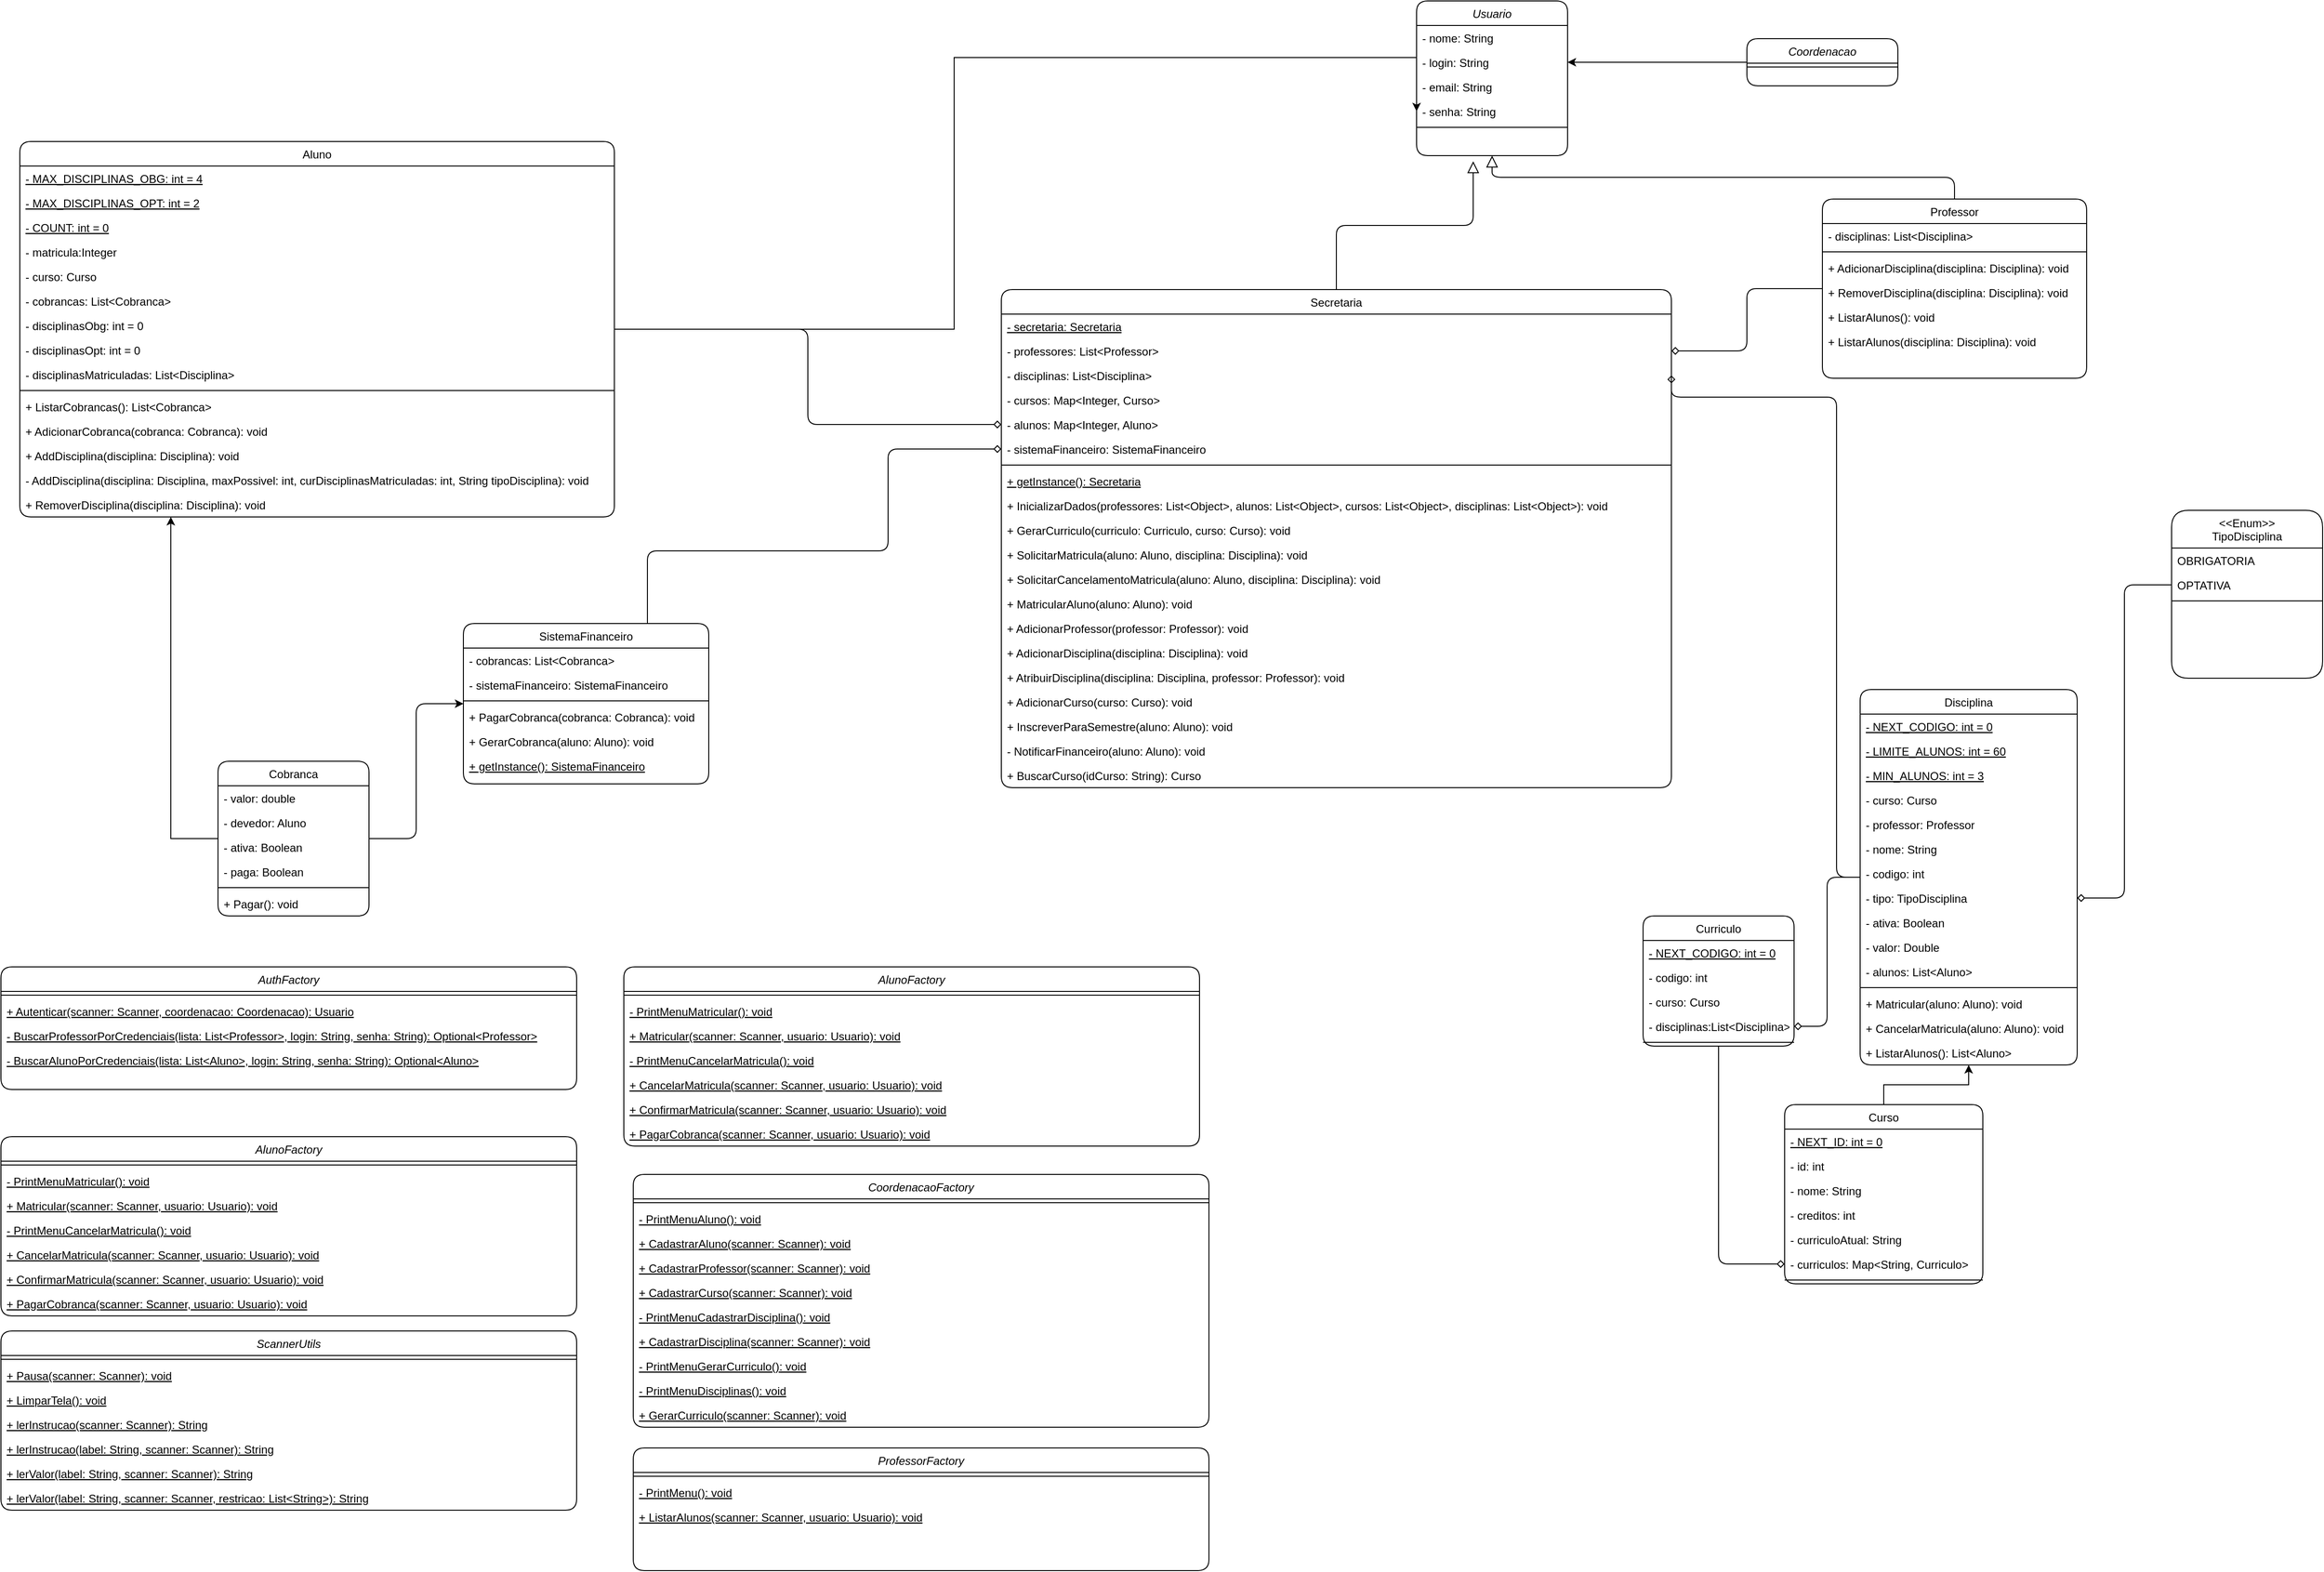 <mxfile version="26.0.16">
  <diagram id="C5RBs43oDa-KdzZeNtuy" name="Page-1">
    <mxGraphModel dx="2608" dy="534" grid="1" gridSize="10" guides="1" tooltips="1" connect="1" arrows="1" fold="1" page="1" pageScale="1" pageWidth="827" pageHeight="1169" math="0" shadow="0">
      <root>
        <mxCell id="WIyWlLk6GJQsqaUBKTNV-0" />
        <mxCell id="WIyWlLk6GJQsqaUBKTNV-1" parent="WIyWlLk6GJQsqaUBKTNV-0" />
        <mxCell id="zkfFHV4jXpPFQw0GAbJ--0" value="Usuario" style="swimlane;fontStyle=2;align=center;verticalAlign=top;childLayout=stackLayout;horizontal=1;startSize=26;horizontalStack=0;resizeParent=1;resizeLast=0;collapsible=1;marginBottom=0;rounded=1;shadow=0;strokeWidth=1;" parent="WIyWlLk6GJQsqaUBKTNV-1" vertex="1">
          <mxGeometry x="210" y="90" width="160" height="164" as="geometry">
            <mxRectangle x="230" y="140" width="160" height="26" as="alternateBounds" />
          </mxGeometry>
        </mxCell>
        <mxCell id="zkfFHV4jXpPFQw0GAbJ--1" value="- nome: String" style="text;align=left;verticalAlign=top;spacingLeft=4;spacingRight=4;overflow=hidden;rotatable=0;points=[[0,0.5],[1,0.5]];portConstraint=eastwest;rounded=1;" parent="zkfFHV4jXpPFQw0GAbJ--0" vertex="1">
          <mxGeometry y="26" width="160" height="26" as="geometry" />
        </mxCell>
        <mxCell id="zkfFHV4jXpPFQw0GAbJ--2" value="- login: String" style="text;align=left;verticalAlign=top;spacingLeft=4;spacingRight=4;overflow=hidden;rotatable=0;points=[[0,0.5],[1,0.5]];portConstraint=eastwest;rounded=1;shadow=0;html=0;" parent="zkfFHV4jXpPFQw0GAbJ--0" vertex="1">
          <mxGeometry y="52" width="160" height="26" as="geometry" />
        </mxCell>
        <mxCell id="WaZOLxO-Kp1uW-V5yNJt-0" value="- email: String" style="text;align=left;verticalAlign=top;spacingLeft=4;spacingRight=4;overflow=hidden;rotatable=0;points=[[0,0.5],[1,0.5]];portConstraint=eastwest;rounded=1;shadow=0;html=0;" parent="zkfFHV4jXpPFQw0GAbJ--0" vertex="1">
          <mxGeometry y="78" width="160" height="26" as="geometry" />
        </mxCell>
        <mxCell id="zkfFHV4jXpPFQw0GAbJ--3" value="- senha: String" style="text;align=left;verticalAlign=top;spacingLeft=4;spacingRight=4;overflow=hidden;rotatable=0;points=[[0,0.5],[1,0.5]];portConstraint=eastwest;rounded=1;shadow=0;html=0;" parent="zkfFHV4jXpPFQw0GAbJ--0" vertex="1">
          <mxGeometry y="104" width="160" height="26" as="geometry" />
        </mxCell>
        <mxCell id="zkfFHV4jXpPFQw0GAbJ--4" value="" style="line;html=1;strokeWidth=1;align=left;verticalAlign=middle;spacingTop=-1;spacingLeft=3;spacingRight=3;rotatable=0;labelPosition=right;points=[];portConstraint=eastwest;rounded=1;" parent="zkfFHV4jXpPFQw0GAbJ--0" vertex="1">
          <mxGeometry y="130" width="160" height="8" as="geometry" />
        </mxCell>
        <mxCell id="zkfFHV4jXpPFQw0GAbJ--6" value="Secretaria" style="swimlane;fontStyle=0;align=center;verticalAlign=top;childLayout=stackLayout;horizontal=1;startSize=26;horizontalStack=0;resizeParent=1;resizeLast=0;collapsible=1;marginBottom=0;rounded=1;shadow=0;strokeWidth=1;" parent="WIyWlLk6GJQsqaUBKTNV-1" vertex="1">
          <mxGeometry x="-230" y="396" width="710" height="528" as="geometry">
            <mxRectangle x="130" y="380" width="160" height="26" as="alternateBounds" />
          </mxGeometry>
        </mxCell>
        <mxCell id="OfQvEUExL1DU1FNz65IJ-28" value="- secretaria: Secretaria" style="text;align=left;verticalAlign=top;spacingLeft=4;spacingRight=4;overflow=hidden;rotatable=0;points=[[0,0.5],[1,0.5]];portConstraint=eastwest;rounded=1;shadow=0;html=0;fontStyle=4" parent="zkfFHV4jXpPFQw0GAbJ--6" vertex="1">
          <mxGeometry y="26" width="710" height="26" as="geometry" />
        </mxCell>
        <mxCell id="zkfFHV4jXpPFQw0GAbJ--7" value="- professores: List&lt;Professor&gt;" style="text;align=left;verticalAlign=top;spacingLeft=4;spacingRight=4;overflow=hidden;rotatable=0;points=[[0,0.5],[1,0.5]];portConstraint=eastwest;rounded=1;" parent="zkfFHV4jXpPFQw0GAbJ--6" vertex="1">
          <mxGeometry y="52" width="710" height="26" as="geometry" />
        </mxCell>
        <mxCell id="WaZOLxO-Kp1uW-V5yNJt-26" value="- disciplinas: List&lt;Disciplina&gt;" style="text;align=left;verticalAlign=top;spacingLeft=4;spacingRight=4;overflow=hidden;rotatable=0;points=[[0,0.5],[1,0.5]];portConstraint=eastwest;rounded=1;" parent="zkfFHV4jXpPFQw0GAbJ--6" vertex="1">
          <mxGeometry y="78" width="710" height="26" as="geometry" />
        </mxCell>
        <mxCell id="WaZOLxO-Kp1uW-V5yNJt-83" value="- cursos: Map&lt;Integer, Curso&gt;" style="text;align=left;verticalAlign=top;spacingLeft=4;spacingRight=4;overflow=hidden;rotatable=0;points=[[0,0.5],[1,0.5]];portConstraint=eastwest;rounded=1;shadow=0;html=0;" parent="zkfFHV4jXpPFQw0GAbJ--6" vertex="1">
          <mxGeometry y="104" width="710" height="26" as="geometry" />
        </mxCell>
        <mxCell id="zkfFHV4jXpPFQw0GAbJ--8" value="- alunos: Map&lt;Integer, Aluno&gt;" style="text;align=left;verticalAlign=top;spacingLeft=4;spacingRight=4;overflow=hidden;rotatable=0;points=[[0,0.5],[1,0.5]];portConstraint=eastwest;rounded=1;shadow=0;html=0;" parent="zkfFHV4jXpPFQw0GAbJ--6" vertex="1">
          <mxGeometry y="130" width="710" height="26" as="geometry" />
        </mxCell>
        <mxCell id="WaZOLxO-Kp1uW-V5yNJt-88" value="- sistemaFinanceiro: SistemaFinanceiro" style="text;align=left;verticalAlign=top;spacingLeft=4;spacingRight=4;overflow=hidden;rotatable=0;points=[[0,0.5],[1,0.5]];portConstraint=eastwest;rounded=1;shadow=0;html=0;" parent="zkfFHV4jXpPFQw0GAbJ--6" vertex="1">
          <mxGeometry y="156" width="710" height="26" as="geometry" />
        </mxCell>
        <mxCell id="zkfFHV4jXpPFQw0GAbJ--9" value="" style="line;html=1;strokeWidth=1;align=left;verticalAlign=middle;spacingTop=-1;spacingLeft=3;spacingRight=3;rotatable=0;labelPosition=right;points=[];portConstraint=eastwest;rounded=1;" parent="zkfFHV4jXpPFQw0GAbJ--6" vertex="1">
          <mxGeometry y="182" width="710" height="8" as="geometry" />
        </mxCell>
        <mxCell id="OfQvEUExL1DU1FNz65IJ-29" value="+ getInstance(): Secretaria" style="text;align=left;verticalAlign=top;spacingLeft=4;spacingRight=4;overflow=hidden;rotatable=0;points=[[0,0.5],[1,0.5]];portConstraint=eastwest;rounded=1;fontStyle=4" parent="zkfFHV4jXpPFQw0GAbJ--6" vertex="1">
          <mxGeometry y="190" width="710" height="26" as="geometry" />
        </mxCell>
        <mxCell id="OfQvEUExL1DU1FNz65IJ-31" value="+ InicializarDados(professores: List&lt;Object&gt;, alunos: List&lt;Object&gt;, cursos: List&lt;Object&gt;, disciplinas: List&lt;Object&gt;): void" style="text;align=left;verticalAlign=top;spacingLeft=4;spacingRight=4;overflow=hidden;rotatable=0;points=[[0,0.5],[1,0.5]];portConstraint=eastwest;rounded=1;" parent="zkfFHV4jXpPFQw0GAbJ--6" vertex="1">
          <mxGeometry y="216" width="710" height="26" as="geometry" />
        </mxCell>
        <mxCell id="zkfFHV4jXpPFQw0GAbJ--10" value="+ GerarCurriculo(curriculo: Curriculo, curso: Curso): void" style="text;align=left;verticalAlign=top;spacingLeft=4;spacingRight=4;overflow=hidden;rotatable=0;points=[[0,0.5],[1,0.5]];portConstraint=eastwest;fontStyle=0;rounded=1;" parent="zkfFHV4jXpPFQw0GAbJ--6" vertex="1">
          <mxGeometry y="242" width="710" height="26" as="geometry" />
        </mxCell>
        <mxCell id="WaZOLxO-Kp1uW-V5yNJt-59" value="+ SolicitarMatricula(aluno: Aluno, disciplina: Disciplina): void" style="text;align=left;verticalAlign=top;spacingLeft=4;spacingRight=4;overflow=hidden;rotatable=0;points=[[0,0.5],[1,0.5]];portConstraint=eastwest;rounded=1;" parent="zkfFHV4jXpPFQw0GAbJ--6" vertex="1">
          <mxGeometry y="268" width="710" height="26" as="geometry" />
        </mxCell>
        <mxCell id="WaZOLxO-Kp1uW-V5yNJt-60" value="+ SolicitarCancelamentoMatricula(aluno: Aluno, disciplina: Disciplina): void" style="text;align=left;verticalAlign=top;spacingLeft=4;spacingRight=4;overflow=hidden;rotatable=0;points=[[0,0.5],[1,0.5]];portConstraint=eastwest;rounded=1;" parent="zkfFHV4jXpPFQw0GAbJ--6" vertex="1">
          <mxGeometry y="294" width="710" height="26" as="geometry" />
        </mxCell>
        <mxCell id="WaZOLxO-Kp1uW-V5yNJt-87" value="+ MatricularAluno(aluno: Aluno): void" style="text;align=left;verticalAlign=top;spacingLeft=4;spacingRight=4;overflow=hidden;rotatable=0;points=[[0,0.5],[1,0.5]];portConstraint=eastwest;rounded=1;" parent="zkfFHV4jXpPFQw0GAbJ--6" vertex="1">
          <mxGeometry y="320" width="710" height="26" as="geometry" />
        </mxCell>
        <mxCell id="OfQvEUExL1DU1FNz65IJ-32" value="+ AdicionarProfessor(professor: Professor): void" style="text;align=left;verticalAlign=top;spacingLeft=4;spacingRight=4;overflow=hidden;rotatable=0;points=[[0,0.5],[1,0.5]];portConstraint=eastwest;rounded=1;" parent="zkfFHV4jXpPFQw0GAbJ--6" vertex="1">
          <mxGeometry y="346" width="710" height="26" as="geometry" />
        </mxCell>
        <mxCell id="OfQvEUExL1DU1FNz65IJ-33" value="+ AdicionarDisciplina(disciplina: Disciplina): void" style="text;align=left;verticalAlign=top;spacingLeft=4;spacingRight=4;overflow=hidden;rotatable=0;points=[[0,0.5],[1,0.5]];portConstraint=eastwest;rounded=1;" parent="zkfFHV4jXpPFQw0GAbJ--6" vertex="1">
          <mxGeometry y="372" width="710" height="26" as="geometry" />
        </mxCell>
        <mxCell id="OfQvEUExL1DU1FNz65IJ-34" value="+ AtribuirDisciplina(disciplina: Disciplina, professor: Professor): void" style="text;align=left;verticalAlign=top;spacingLeft=4;spacingRight=4;overflow=hidden;rotatable=0;points=[[0,0.5],[1,0.5]];portConstraint=eastwest;rounded=1;" parent="zkfFHV4jXpPFQw0GAbJ--6" vertex="1">
          <mxGeometry y="398" width="710" height="26" as="geometry" />
        </mxCell>
        <mxCell id="OfQvEUExL1DU1FNz65IJ-35" value="+ AdicionarCurso(curso: Curso): void" style="text;align=left;verticalAlign=top;spacingLeft=4;spacingRight=4;overflow=hidden;rotatable=0;points=[[0,0.5],[1,0.5]];portConstraint=eastwest;rounded=1;" parent="zkfFHV4jXpPFQw0GAbJ--6" vertex="1">
          <mxGeometry y="424" width="710" height="26" as="geometry" />
        </mxCell>
        <mxCell id="OfQvEUExL1DU1FNz65IJ-36" value="+ InscreverParaSemestre(aluno: Aluno): void" style="text;align=left;verticalAlign=top;spacingLeft=4;spacingRight=4;overflow=hidden;rotatable=0;points=[[0,0.5],[1,0.5]];portConstraint=eastwest;rounded=1;" parent="zkfFHV4jXpPFQw0GAbJ--6" vertex="1">
          <mxGeometry y="450" width="710" height="26" as="geometry" />
        </mxCell>
        <mxCell id="OfQvEUExL1DU1FNz65IJ-37" value="- NotificarFinanceiro(aluno: Aluno): void" style="text;align=left;verticalAlign=top;spacingLeft=4;spacingRight=4;overflow=hidden;rotatable=0;points=[[0,0.5],[1,0.5]];portConstraint=eastwest;rounded=1;" parent="zkfFHV4jXpPFQw0GAbJ--6" vertex="1">
          <mxGeometry y="476" width="710" height="26" as="geometry" />
        </mxCell>
        <mxCell id="OfQvEUExL1DU1FNz65IJ-38" value="+ BuscarCurso(idCurso: String): Curso" style="text;align=left;verticalAlign=top;spacingLeft=4;spacingRight=4;overflow=hidden;rotatable=0;points=[[0,0.5],[1,0.5]];portConstraint=eastwest;rounded=1;" parent="zkfFHV4jXpPFQw0GAbJ--6" vertex="1">
          <mxGeometry y="502" width="710" height="26" as="geometry" />
        </mxCell>
        <mxCell id="zkfFHV4jXpPFQw0GAbJ--12" value="" style="endArrow=block;endSize=10;endFill=0;shadow=0;strokeWidth=1;rounded=1;edgeStyle=elbowEdgeStyle;elbow=vertical;entryX=0.375;entryY=1.231;entryDx=0;entryDy=0;entryPerimeter=0;" parent="WIyWlLk6GJQsqaUBKTNV-1" source="zkfFHV4jXpPFQw0GAbJ--6" edge="1">
          <mxGeometry width="160" relative="1" as="geometry">
            <mxPoint x="200" y="203" as="sourcePoint" />
            <mxPoint x="270" y="260.006" as="targetPoint" />
          </mxGeometry>
        </mxCell>
        <mxCell id="WaZOLxO-Kp1uW-V5yNJt-85" style="edgeStyle=orthogonalEdgeStyle;rounded=1;orthogonalLoop=1;jettySize=auto;html=1;endArrow=diamond;endFill=0;" parent="WIyWlLk6GJQsqaUBKTNV-1" source="zkfFHV4jXpPFQw0GAbJ--13" target="zkfFHV4jXpPFQw0GAbJ--7" edge="1">
          <mxGeometry relative="1" as="geometry" />
        </mxCell>
        <mxCell id="zkfFHV4jXpPFQw0GAbJ--13" value="Professor" style="swimlane;fontStyle=0;align=center;verticalAlign=top;childLayout=stackLayout;horizontal=1;startSize=26;horizontalStack=0;resizeParent=1;resizeLast=0;collapsible=1;marginBottom=0;rounded=1;shadow=0;strokeWidth=1;" parent="WIyWlLk6GJQsqaUBKTNV-1" vertex="1">
          <mxGeometry x="640" y="300" width="280" height="190" as="geometry">
            <mxRectangle x="340" y="380" width="170" height="26" as="alternateBounds" />
          </mxGeometry>
        </mxCell>
        <mxCell id="zkfFHV4jXpPFQw0GAbJ--14" value="- disciplinas: List&lt;Disciplina&gt;" style="text;align=left;verticalAlign=top;spacingLeft=4;spacingRight=4;overflow=hidden;rotatable=0;points=[[0,0.5],[1,0.5]];portConstraint=eastwest;rounded=1;" parent="zkfFHV4jXpPFQw0GAbJ--13" vertex="1">
          <mxGeometry y="26" width="280" height="26" as="geometry" />
        </mxCell>
        <mxCell id="zkfFHV4jXpPFQw0GAbJ--15" value="" style="line;html=1;strokeWidth=1;align=left;verticalAlign=middle;spacingTop=-1;spacingLeft=3;spacingRight=3;rotatable=0;labelPosition=right;points=[];portConstraint=eastwest;rounded=1;" parent="zkfFHV4jXpPFQw0GAbJ--13" vertex="1">
          <mxGeometry y="52" width="280" height="8" as="geometry" />
        </mxCell>
        <mxCell id="WaZOLxO-Kp1uW-V5yNJt-55" value="+ AdicionarDisciplina(disciplina: Disciplina): void" style="text;align=left;verticalAlign=top;spacingLeft=4;spacingRight=4;overflow=hidden;rotatable=0;points=[[0,0.5],[1,0.5]];portConstraint=eastwest;rounded=1;" parent="zkfFHV4jXpPFQw0GAbJ--13" vertex="1">
          <mxGeometry y="60" width="280" height="26" as="geometry" />
        </mxCell>
        <mxCell id="OfQvEUExL1DU1FNz65IJ-14" value="+ RemoverDisciplina(disciplina: Disciplina): void" style="text;align=left;verticalAlign=top;spacingLeft=4;spacingRight=4;overflow=hidden;rotatable=0;points=[[0,0.5],[1,0.5]];portConstraint=eastwest;rounded=1;" parent="zkfFHV4jXpPFQw0GAbJ--13" vertex="1">
          <mxGeometry y="86" width="280" height="26" as="geometry" />
        </mxCell>
        <mxCell id="OfQvEUExL1DU1FNz65IJ-15" value="+ ListarAlunos(): void" style="text;align=left;verticalAlign=top;spacingLeft=4;spacingRight=4;overflow=hidden;rotatable=0;points=[[0,0.5],[1,0.5]];portConstraint=eastwest;rounded=1;" parent="zkfFHV4jXpPFQw0GAbJ--13" vertex="1">
          <mxGeometry y="112" width="280" height="26" as="geometry" />
        </mxCell>
        <mxCell id="V9ZKTbUjj8UCc2tTTOUL-0" value="+ ListarAlunos(disciplina: Disciplina): void" style="text;align=left;verticalAlign=top;spacingLeft=4;spacingRight=4;overflow=hidden;rotatable=0;points=[[0,0.5],[1,0.5]];portConstraint=eastwest;rounded=1;" parent="zkfFHV4jXpPFQw0GAbJ--13" vertex="1">
          <mxGeometry y="138" width="280" height="26" as="geometry" />
        </mxCell>
        <mxCell id="zkfFHV4jXpPFQw0GAbJ--16" value="" style="endArrow=block;endSize=10;endFill=0;shadow=0;strokeWidth=1;rounded=1;edgeStyle=elbowEdgeStyle;elbow=vertical;" parent="WIyWlLk6GJQsqaUBKTNV-1" source="zkfFHV4jXpPFQw0GAbJ--13" target="zkfFHV4jXpPFQw0GAbJ--0" edge="1">
          <mxGeometry width="160" relative="1" as="geometry">
            <mxPoint x="210" y="373" as="sourcePoint" />
            <mxPoint x="310" y="271" as="targetPoint" />
          </mxGeometry>
        </mxCell>
        <mxCell id="WaZOLxO-Kp1uW-V5yNJt-86" style="edgeStyle=orthogonalEdgeStyle;rounded=1;orthogonalLoop=1;jettySize=auto;html=1;entryX=0;entryY=0.5;entryDx=0;entryDy=0;endArrow=diamond;endFill=0;" parent="WIyWlLk6GJQsqaUBKTNV-1" source="WaZOLxO-Kp1uW-V5yNJt-1" target="zkfFHV4jXpPFQw0GAbJ--8" edge="1">
          <mxGeometry relative="1" as="geometry" />
        </mxCell>
        <mxCell id="OfQvEUExL1DU1FNz65IJ-7" style="edgeStyle=orthogonalEdgeStyle;rounded=0;orthogonalLoop=1;jettySize=auto;html=1;entryX=0;entryY=0.5;entryDx=0;entryDy=0;" parent="WIyWlLk6GJQsqaUBKTNV-1" source="WaZOLxO-Kp1uW-V5yNJt-1" target="zkfFHV4jXpPFQw0GAbJ--3" edge="1">
          <mxGeometry relative="1" as="geometry">
            <Array as="points">
              <mxPoint x="-280" y="150" />
              <mxPoint x="210" y="150" />
            </Array>
          </mxGeometry>
        </mxCell>
        <mxCell id="WaZOLxO-Kp1uW-V5yNJt-1" value="Aluno" style="swimlane;fontStyle=0;align=center;verticalAlign=top;childLayout=stackLayout;horizontal=1;startSize=26;horizontalStack=0;resizeParent=1;resizeLast=0;collapsible=1;marginBottom=0;rounded=1;shadow=0;strokeWidth=1;" parent="WIyWlLk6GJQsqaUBKTNV-1" vertex="1">
          <mxGeometry x="-1270" y="239" width="630" height="398" as="geometry">
            <mxRectangle x="130" y="380" width="160" height="26" as="alternateBounds" />
          </mxGeometry>
        </mxCell>
        <mxCell id="WaZOLxO-Kp1uW-V5yNJt-39" value="- MAX_DISCIPLINAS_OBG: int = 4" style="text;align=left;verticalAlign=top;spacingLeft=4;spacingRight=4;overflow=hidden;rotatable=0;points=[[0,0.5],[1,0.5]];portConstraint=eastwest;rounded=1;fontStyle=4" parent="WaZOLxO-Kp1uW-V5yNJt-1" vertex="1">
          <mxGeometry y="26" width="630" height="26" as="geometry" />
        </mxCell>
        <mxCell id="mxp6RMRvRt6WeSzXHB0c-3" value="- MAX_DISCIPLINAS_OPT: int = 2" style="text;align=left;verticalAlign=top;spacingLeft=4;spacingRight=4;overflow=hidden;rotatable=0;points=[[0,0.5],[1,0.5]];portConstraint=eastwest;rounded=1;fontStyle=4" parent="WaZOLxO-Kp1uW-V5yNJt-1" vertex="1">
          <mxGeometry y="52" width="630" height="26" as="geometry" />
        </mxCell>
        <mxCell id="OfQvEUExL1DU1FNz65IJ-8" value="- COUNT: int = 0" style="text;align=left;verticalAlign=top;spacingLeft=4;spacingRight=4;overflow=hidden;rotatable=0;points=[[0,0.5],[1,0.5]];portConstraint=eastwest;rounded=1;fontStyle=4" parent="WaZOLxO-Kp1uW-V5yNJt-1" vertex="1">
          <mxGeometry y="78" width="630" height="26" as="geometry" />
        </mxCell>
        <mxCell id="mxp6RMRvRt6WeSzXHB0c-2" value="- matricula:Integer" style="text;align=left;verticalAlign=top;spacingLeft=4;spacingRight=4;overflow=hidden;rotatable=0;points=[[0,0.5],[1,0.5]];portConstraint=eastwest;rounded=1;" parent="WaZOLxO-Kp1uW-V5yNJt-1" vertex="1">
          <mxGeometry y="104" width="630" height="26" as="geometry" />
        </mxCell>
        <mxCell id="OfQvEUExL1DU1FNz65IJ-9" value="- curso: Curso" style="text;align=left;verticalAlign=top;spacingLeft=4;spacingRight=4;overflow=hidden;rotatable=0;points=[[0,0.5],[1,0.5]];portConstraint=eastwest;rounded=1;" parent="WaZOLxO-Kp1uW-V5yNJt-1" vertex="1">
          <mxGeometry y="130" width="630" height="26" as="geometry" />
        </mxCell>
        <mxCell id="OfQvEUExL1DU1FNz65IJ-10" value="- cobrancas: List&lt;Cobranca&gt;" style="text;align=left;verticalAlign=top;spacingLeft=4;spacingRight=4;overflow=hidden;rotatable=0;points=[[0,0.5],[1,0.5]];portConstraint=eastwest;rounded=1;" parent="WaZOLxO-Kp1uW-V5yNJt-1" vertex="1">
          <mxGeometry y="156" width="630" height="26" as="geometry" />
        </mxCell>
        <mxCell id="V9ZKTbUjj8UCc2tTTOUL-3" value="- disciplinasObg: int = 0" style="text;align=left;verticalAlign=top;spacingLeft=4;spacingRight=4;overflow=hidden;rotatable=0;points=[[0,0.5],[1,0.5]];portConstraint=eastwest;rounded=1;" parent="WaZOLxO-Kp1uW-V5yNJt-1" vertex="1">
          <mxGeometry y="182" width="630" height="26" as="geometry" />
        </mxCell>
        <mxCell id="V9ZKTbUjj8UCc2tTTOUL-4" value="- disciplinasOpt: int = 0" style="text;align=left;verticalAlign=top;spacingLeft=4;spacingRight=4;overflow=hidden;rotatable=0;points=[[0,0.5],[1,0.5]];portConstraint=eastwest;rounded=1;" parent="WaZOLxO-Kp1uW-V5yNJt-1" vertex="1">
          <mxGeometry y="208" width="630" height="26" as="geometry" />
        </mxCell>
        <mxCell id="WaZOLxO-Kp1uW-V5yNJt-2" value="- disciplinasMatriculadas: List&lt;Disciplina&gt;" style="text;align=left;verticalAlign=top;spacingLeft=4;spacingRight=4;overflow=hidden;rotatable=0;points=[[0,0.5],[1,0.5]];portConstraint=eastwest;rounded=1;" parent="WaZOLxO-Kp1uW-V5yNJt-1" vertex="1">
          <mxGeometry y="234" width="630" height="26" as="geometry" />
        </mxCell>
        <mxCell id="WaZOLxO-Kp1uW-V5yNJt-4" value="" style="line;html=1;strokeWidth=1;align=left;verticalAlign=middle;spacingTop=-1;spacingLeft=3;spacingRight=3;rotatable=0;labelPosition=right;points=[];portConstraint=eastwest;rounded=1;" parent="WaZOLxO-Kp1uW-V5yNJt-1" vertex="1">
          <mxGeometry y="260" width="630" height="8" as="geometry" />
        </mxCell>
        <mxCell id="V9ZKTbUjj8UCc2tTTOUL-5" value="+ ListarCobrancas(): List&lt;Cobranca&gt;" style="text;align=left;verticalAlign=top;spacingLeft=4;spacingRight=4;overflow=hidden;rotatable=0;points=[[0,0.5],[1,0.5]];portConstraint=eastwest;rounded=1;" parent="WaZOLxO-Kp1uW-V5yNJt-1" vertex="1">
          <mxGeometry y="268" width="630" height="26" as="geometry" />
        </mxCell>
        <mxCell id="OfQvEUExL1DU1FNz65IJ-13" value="+ AdicionarCobranca(cobranca: Cobranca): void" style="text;align=left;verticalAlign=top;spacingLeft=4;spacingRight=4;overflow=hidden;rotatable=0;points=[[0,0.5],[1,0.5]];portConstraint=eastwest;rounded=1;" parent="WaZOLxO-Kp1uW-V5yNJt-1" vertex="1">
          <mxGeometry y="294" width="630" height="26" as="geometry" />
        </mxCell>
        <mxCell id="OfQvEUExL1DU1FNz65IJ-12" value="+ AddDisciplina(disciplina: Disciplina): void" style="text;align=left;verticalAlign=top;spacingLeft=4;spacingRight=4;overflow=hidden;rotatable=0;points=[[0,0.5],[1,0.5]];portConstraint=eastwest;rounded=1;" parent="WaZOLxO-Kp1uW-V5yNJt-1" vertex="1">
          <mxGeometry y="320" width="630" height="26" as="geometry" />
        </mxCell>
        <mxCell id="OfQvEUExL1DU1FNz65IJ-11" value="- AddDisciplina(disciplina: Disciplina, maxPossivel: int, curDisciplinasMatriculadas: int, String tipoDisciplina): void" style="text;align=left;verticalAlign=top;spacingLeft=4;spacingRight=4;overflow=hidden;rotatable=0;points=[[0,0.5],[1,0.5]];portConstraint=eastwest;rounded=1;" parent="WaZOLxO-Kp1uW-V5yNJt-1" vertex="1">
          <mxGeometry y="346" width="630" height="26" as="geometry" />
        </mxCell>
        <mxCell id="V9ZKTbUjj8UCc2tTTOUL-6" value="+ RemoverDisciplina(disciplina: Disciplina): void" style="text;align=left;verticalAlign=top;spacingLeft=4;spacingRight=4;overflow=hidden;rotatable=0;points=[[0,0.5],[1,0.5]];portConstraint=eastwest;rounded=1;" parent="WaZOLxO-Kp1uW-V5yNJt-1" vertex="1">
          <mxGeometry y="372" width="630" height="26" as="geometry" />
        </mxCell>
        <mxCell id="WaZOLxO-Kp1uW-V5yNJt-78" style="edgeStyle=orthogonalEdgeStyle;rounded=1;orthogonalLoop=1;jettySize=auto;html=1;entryX=1;entryY=0.5;entryDx=0;entryDy=0;endArrow=diamond;endFill=0;" parent="WIyWlLk6GJQsqaUBKTNV-1" source="WaZOLxO-Kp1uW-V5yNJt-9" target="WaZOLxO-Kp1uW-V5yNJt-28" edge="1">
          <mxGeometry relative="1" as="geometry" />
        </mxCell>
        <mxCell id="WaZOLxO-Kp1uW-V5yNJt-84" style="edgeStyle=orthogonalEdgeStyle;rounded=1;orthogonalLoop=1;jettySize=auto;html=1;entryX=1;entryY=0.5;entryDx=0;entryDy=0;endArrow=diamond;endFill=0;" parent="WIyWlLk6GJQsqaUBKTNV-1" source="WaZOLxO-Kp1uW-V5yNJt-9" target="WaZOLxO-Kp1uW-V5yNJt-26" edge="1">
          <mxGeometry relative="1" as="geometry">
            <Array as="points">
              <mxPoint x="655" y="510" />
              <mxPoint x="480" y="510" />
            </Array>
          </mxGeometry>
        </mxCell>
        <mxCell id="WaZOLxO-Kp1uW-V5yNJt-9" value="Disciplina" style="swimlane;fontStyle=0;align=center;verticalAlign=top;childLayout=stackLayout;horizontal=1;startSize=26;horizontalStack=0;resizeParent=1;resizeLast=0;collapsible=1;marginBottom=0;rounded=1;shadow=0;strokeWidth=1;" parent="WIyWlLk6GJQsqaUBKTNV-1" vertex="1">
          <mxGeometry x="680" y="820" width="230" height="398" as="geometry">
            <mxRectangle x="130" y="380" width="160" height="26" as="alternateBounds" />
          </mxGeometry>
        </mxCell>
        <mxCell id="OfQvEUExL1DU1FNz65IJ-21" value="- NEXT_CODIGO: int = 0" style="text;align=left;verticalAlign=top;spacingLeft=4;spacingRight=4;overflow=hidden;rotatable=0;points=[[0,0.5],[1,0.5]];portConstraint=eastwest;rounded=1;fontStyle=4" parent="WaZOLxO-Kp1uW-V5yNJt-9" vertex="1">
          <mxGeometry y="26" width="230" height="26" as="geometry" />
        </mxCell>
        <mxCell id="WaZOLxO-Kp1uW-V5yNJt-47" value="- LIMITE_ALUNOS: int = 60" style="text;align=left;verticalAlign=top;spacingLeft=4;spacingRight=4;overflow=hidden;rotatable=0;points=[[0,0.5],[1,0.5]];portConstraint=eastwest;rounded=1;fontStyle=4" parent="WaZOLxO-Kp1uW-V5yNJt-9" vertex="1">
          <mxGeometry y="52" width="230" height="26" as="geometry" />
        </mxCell>
        <mxCell id="mxp6RMRvRt6WeSzXHB0c-1" value="- MIN_ALUNOS: int = 3" style="text;align=left;verticalAlign=top;spacingLeft=4;spacingRight=4;overflow=hidden;rotatable=0;points=[[0,0.5],[1,0.5]];portConstraint=eastwest;rounded=1;fontStyle=4" parent="WaZOLxO-Kp1uW-V5yNJt-9" vertex="1">
          <mxGeometry y="78" width="230" height="26" as="geometry" />
        </mxCell>
        <mxCell id="OfQvEUExL1DU1FNz65IJ-16" value="- curso: Curso" style="text;align=left;verticalAlign=top;spacingLeft=4;spacingRight=4;overflow=hidden;rotatable=0;points=[[0,0.5],[1,0.5]];portConstraint=eastwest;rounded=1;" parent="WaZOLxO-Kp1uW-V5yNJt-9" vertex="1">
          <mxGeometry y="104" width="230" height="26" as="geometry" />
        </mxCell>
        <mxCell id="OfQvEUExL1DU1FNz65IJ-18" value="- professor: Professor" style="text;align=left;verticalAlign=top;spacingLeft=4;spacingRight=4;overflow=hidden;rotatable=0;points=[[0,0.5],[1,0.5]];portConstraint=eastwest;rounded=1;" parent="WaZOLxO-Kp1uW-V5yNJt-9" vertex="1">
          <mxGeometry y="130" width="230" height="26" as="geometry" />
        </mxCell>
        <mxCell id="OfQvEUExL1DU1FNz65IJ-17" value="- nome: String" style="text;align=left;verticalAlign=top;spacingLeft=4;spacingRight=4;overflow=hidden;rotatable=0;points=[[0,0.5],[1,0.5]];portConstraint=eastwest;rounded=1;" parent="WaZOLxO-Kp1uW-V5yNJt-9" vertex="1">
          <mxGeometry y="156" width="230" height="26" as="geometry" />
        </mxCell>
        <mxCell id="WaZOLxO-Kp1uW-V5yNJt-10" value="- codigo: int" style="text;align=left;verticalAlign=top;spacingLeft=4;spacingRight=4;overflow=hidden;rotatable=0;points=[[0,0.5],[1,0.5]];portConstraint=eastwest;rounded=1;" parent="WaZOLxO-Kp1uW-V5yNJt-9" vertex="1">
          <mxGeometry y="182" width="230" height="26" as="geometry" />
        </mxCell>
        <mxCell id="WaZOLxO-Kp1uW-V5yNJt-11" value="- tipo: TipoDisciplina" style="text;align=left;verticalAlign=top;spacingLeft=4;spacingRight=4;overflow=hidden;rotatable=0;points=[[0,0.5],[1,0.5]];portConstraint=eastwest;rounded=1;shadow=0;html=0;" parent="WaZOLxO-Kp1uW-V5yNJt-9" vertex="1">
          <mxGeometry y="208" width="230" height="26" as="geometry" />
        </mxCell>
        <mxCell id="WaZOLxO-Kp1uW-V5yNJt-42" value="- ativa: Boolean" style="text;align=left;verticalAlign=top;spacingLeft=4;spacingRight=4;overflow=hidden;rotatable=0;points=[[0,0.5],[1,0.5]];portConstraint=eastwest;rounded=1;shadow=0;html=0;" parent="WaZOLxO-Kp1uW-V5yNJt-9" vertex="1">
          <mxGeometry y="234" width="230" height="26" as="geometry" />
        </mxCell>
        <mxCell id="V9ZKTbUjj8UCc2tTTOUL-2" value="- valor: Double&#xa;" style="text;align=left;verticalAlign=top;spacingLeft=4;spacingRight=4;overflow=hidden;rotatable=0;points=[[0,0.5],[1,0.5]];portConstraint=eastwest;rounded=1;" parent="WaZOLxO-Kp1uW-V5yNJt-9" vertex="1">
          <mxGeometry y="260" width="230" height="26" as="geometry" />
        </mxCell>
        <mxCell id="WaZOLxO-Kp1uW-V5yNJt-44" value="- alunos: List&lt;Aluno&gt;" style="text;align=left;verticalAlign=top;spacingLeft=4;spacingRight=4;overflow=hidden;rotatable=0;points=[[0,0.5],[1,0.5]];portConstraint=eastwest;rounded=1;shadow=0;html=0;" parent="WaZOLxO-Kp1uW-V5yNJt-9" vertex="1">
          <mxGeometry y="286" width="230" height="26" as="geometry" />
        </mxCell>
        <mxCell id="WaZOLxO-Kp1uW-V5yNJt-12" value="" style="line;html=1;strokeWidth=1;align=left;verticalAlign=middle;spacingTop=-1;spacingLeft=3;spacingRight=3;rotatable=0;labelPosition=right;points=[];portConstraint=eastwest;rounded=1;" parent="WaZOLxO-Kp1uW-V5yNJt-9" vertex="1">
          <mxGeometry y="312" width="230" height="8" as="geometry" />
        </mxCell>
        <mxCell id="WaZOLxO-Kp1uW-V5yNJt-21" value="+ Matricular(aluno: Aluno): void" style="text;align=left;verticalAlign=top;spacingLeft=4;spacingRight=4;overflow=hidden;rotatable=0;points=[[0,0.5],[1,0.5]];portConstraint=eastwest;rounded=1;shadow=0;html=0;" parent="WaZOLxO-Kp1uW-V5yNJt-9" vertex="1">
          <mxGeometry y="320" width="230" height="26" as="geometry" />
        </mxCell>
        <mxCell id="WaZOLxO-Kp1uW-V5yNJt-40" value="+ CancelarMatricula(aluno: Aluno): void" style="text;align=left;verticalAlign=top;spacingLeft=4;spacingRight=4;overflow=hidden;rotatable=0;points=[[0,0.5],[1,0.5]];portConstraint=eastwest;rounded=1;shadow=0;html=0;" parent="WaZOLxO-Kp1uW-V5yNJt-9" vertex="1">
          <mxGeometry y="346" width="230" height="26" as="geometry" />
        </mxCell>
        <mxCell id="WaZOLxO-Kp1uW-V5yNJt-61" value="+ ListarAlunos(): List&lt;Aluno&gt;" style="text;align=left;verticalAlign=top;spacingLeft=4;spacingRight=4;overflow=hidden;rotatable=0;points=[[0,0.5],[1,0.5]];portConstraint=eastwest;rounded=1;shadow=0;html=0;" parent="WaZOLxO-Kp1uW-V5yNJt-9" vertex="1">
          <mxGeometry y="372" width="230" height="26" as="geometry" />
        </mxCell>
        <mxCell id="WaZOLxO-Kp1uW-V5yNJt-82" style="edgeStyle=orthogonalEdgeStyle;rounded=1;orthogonalLoop=1;jettySize=auto;html=1;entryX=0;entryY=0.5;entryDx=0;entryDy=0;endArrow=diamond;endFill=0;" parent="WIyWlLk6GJQsqaUBKTNV-1" source="WaZOLxO-Kp1uW-V5yNJt-22" target="WaZOLxO-Kp1uW-V5yNJt-81" edge="1">
          <mxGeometry relative="1" as="geometry" />
        </mxCell>
        <mxCell id="WaZOLxO-Kp1uW-V5yNJt-22" value="Curriculo" style="swimlane;fontStyle=0;align=center;verticalAlign=top;childLayout=stackLayout;horizontal=1;startSize=26;horizontalStack=0;resizeParent=1;resizeLast=0;collapsible=1;marginBottom=0;rounded=1;shadow=0;strokeWidth=1;" parent="WIyWlLk6GJQsqaUBKTNV-1" vertex="1">
          <mxGeometry x="450" y="1060" width="160" height="138" as="geometry">
            <mxRectangle x="130" y="380" width="160" height="26" as="alternateBounds" />
          </mxGeometry>
        </mxCell>
        <mxCell id="OfQvEUExL1DU1FNz65IJ-22" value="- NEXT_CODIGO: int = 0" style="text;align=left;verticalAlign=top;spacingLeft=4;spacingRight=4;overflow=hidden;rotatable=0;points=[[0,0.5],[1,0.5]];portConstraint=eastwest;rounded=1;fontStyle=4" parent="WaZOLxO-Kp1uW-V5yNJt-22" vertex="1">
          <mxGeometry y="26" width="160" height="26" as="geometry" />
        </mxCell>
        <mxCell id="WaZOLxO-Kp1uW-V5yNJt-23" value="- codigo: int" style="text;align=left;verticalAlign=top;spacingLeft=4;spacingRight=4;overflow=hidden;rotatable=0;points=[[0,0.5],[1,0.5]];portConstraint=eastwest;rounded=1;" parent="WaZOLxO-Kp1uW-V5yNJt-22" vertex="1">
          <mxGeometry y="52" width="160" height="26" as="geometry" />
        </mxCell>
        <mxCell id="WaZOLxO-Kp1uW-V5yNJt-80" value="- curso: Curso" style="text;align=left;verticalAlign=top;spacingLeft=4;spacingRight=4;overflow=hidden;rotatable=0;points=[[0,0.5],[1,0.5]];portConstraint=eastwest;rounded=1;" parent="WaZOLxO-Kp1uW-V5yNJt-22" vertex="1">
          <mxGeometry y="78" width="160" height="26" as="geometry" />
        </mxCell>
        <mxCell id="WaZOLxO-Kp1uW-V5yNJt-28" value="- disciplinas:List&lt;Disciplina&gt;" style="text;align=left;verticalAlign=top;spacingLeft=4;spacingRight=4;overflow=hidden;rotatable=0;points=[[0,0.5],[1,0.5]];portConstraint=eastwest;rounded=1;" parent="WaZOLxO-Kp1uW-V5yNJt-22" vertex="1">
          <mxGeometry y="104" width="160" height="26" as="geometry" />
        </mxCell>
        <mxCell id="WaZOLxO-Kp1uW-V5yNJt-25" value="" style="line;html=1;strokeWidth=1;align=left;verticalAlign=middle;spacingTop=-1;spacingLeft=3;spacingRight=3;rotatable=0;labelPosition=right;points=[];portConstraint=eastwest;rounded=1;" parent="WaZOLxO-Kp1uW-V5yNJt-22" vertex="1">
          <mxGeometry y="130" width="160" height="8" as="geometry" />
        </mxCell>
        <mxCell id="OfQvEUExL1DU1FNz65IJ-23" style="edgeStyle=orthogonalEdgeStyle;rounded=0;orthogonalLoop=1;jettySize=auto;html=1;" parent="WIyWlLk6GJQsqaUBKTNV-1" source="WaZOLxO-Kp1uW-V5yNJt-27" target="WaZOLxO-Kp1uW-V5yNJt-9" edge="1">
          <mxGeometry relative="1" as="geometry" />
        </mxCell>
        <mxCell id="WaZOLxO-Kp1uW-V5yNJt-27" value="Curso" style="swimlane;fontStyle=0;align=center;verticalAlign=top;childLayout=stackLayout;horizontal=1;startSize=26;horizontalStack=0;resizeParent=1;resizeLast=0;collapsible=1;marginBottom=0;rounded=1;shadow=0;strokeWidth=1;" parent="WIyWlLk6GJQsqaUBKTNV-1" vertex="1">
          <mxGeometry x="600" y="1260" width="210" height="190" as="geometry">
            <mxRectangle x="130" y="380" width="160" height="26" as="alternateBounds" />
          </mxGeometry>
        </mxCell>
        <mxCell id="OfQvEUExL1DU1FNz65IJ-20" value="- NEXT_ID: int = 0" style="text;align=left;verticalAlign=top;spacingLeft=4;spacingRight=4;overflow=hidden;rotatable=0;points=[[0,0.5],[1,0.5]];portConstraint=eastwest;rounded=1;fontStyle=4" parent="WaZOLxO-Kp1uW-V5yNJt-27" vertex="1">
          <mxGeometry y="26" width="210" height="26" as="geometry" />
        </mxCell>
        <mxCell id="OfQvEUExL1DU1FNz65IJ-19" value="- id: int" style="text;align=left;verticalAlign=top;spacingLeft=4;spacingRight=4;overflow=hidden;rotatable=0;points=[[0,0.5],[1,0.5]];portConstraint=eastwest;rounded=1;" parent="WaZOLxO-Kp1uW-V5yNJt-27" vertex="1">
          <mxGeometry y="52" width="210" height="26" as="geometry" />
        </mxCell>
        <mxCell id="WaZOLxO-Kp1uW-V5yNJt-31" value="- nome: String" style="text;align=left;verticalAlign=top;spacingLeft=4;spacingRight=4;overflow=hidden;rotatable=0;points=[[0,0.5],[1,0.5]];portConstraint=eastwest;rounded=1;" parent="WaZOLxO-Kp1uW-V5yNJt-27" vertex="1">
          <mxGeometry y="78" width="210" height="26" as="geometry" />
        </mxCell>
        <mxCell id="WaZOLxO-Kp1uW-V5yNJt-79" value="- creditos: int" style="text;align=left;verticalAlign=top;spacingLeft=4;spacingRight=4;overflow=hidden;rotatable=0;points=[[0,0.5],[1,0.5]];portConstraint=eastwest;rounded=1;" parent="WaZOLxO-Kp1uW-V5yNJt-27" vertex="1">
          <mxGeometry y="104" width="210" height="26" as="geometry" />
        </mxCell>
        <mxCell id="WaZOLxO-Kp1uW-V5yNJt-30" value="- curriculoAtual: String" style="text;align=left;verticalAlign=top;spacingLeft=4;spacingRight=4;overflow=hidden;rotatable=0;points=[[0,0.5],[1,0.5]];portConstraint=eastwest;rounded=1;" parent="WaZOLxO-Kp1uW-V5yNJt-27" vertex="1">
          <mxGeometry y="130" width="210" height="26" as="geometry" />
        </mxCell>
        <mxCell id="WaZOLxO-Kp1uW-V5yNJt-81" value="- curriculos: Map&lt;String, Curriculo&gt;" style="text;align=left;verticalAlign=top;spacingLeft=4;spacingRight=4;overflow=hidden;rotatable=0;points=[[0,0.5],[1,0.5]];portConstraint=eastwest;rounded=1;" parent="WaZOLxO-Kp1uW-V5yNJt-27" vertex="1">
          <mxGeometry y="156" width="210" height="26" as="geometry" />
        </mxCell>
        <mxCell id="WaZOLxO-Kp1uW-V5yNJt-29" value="" style="line;html=1;strokeWidth=1;align=left;verticalAlign=middle;spacingTop=-1;spacingLeft=3;spacingRight=3;rotatable=0;labelPosition=right;points=[];portConstraint=eastwest;rounded=1;" parent="WaZOLxO-Kp1uW-V5yNJt-27" vertex="1">
          <mxGeometry y="182" width="210" height="8" as="geometry" />
        </mxCell>
        <mxCell id="WaZOLxO-Kp1uW-V5yNJt-32" value="&lt;&lt;Enum&gt;&gt;&#xa;TipoDisciplina" style="swimlane;fontStyle=0;align=center;verticalAlign=top;childLayout=stackLayout;horizontal=1;startSize=40;horizontalStack=0;resizeParent=1;resizeLast=0;collapsible=1;marginBottom=0;rounded=1;shadow=0;strokeWidth=1;" parent="WIyWlLk6GJQsqaUBKTNV-1" vertex="1">
          <mxGeometry x="1010" y="630" width="160" height="178" as="geometry">
            <mxRectangle x="130" y="380" width="160" height="26" as="alternateBounds" />
          </mxGeometry>
        </mxCell>
        <mxCell id="WaZOLxO-Kp1uW-V5yNJt-37" value="OBRIGATORIA" style="text;align=left;verticalAlign=top;spacingLeft=4;spacingRight=4;overflow=hidden;rotatable=0;points=[[0,0.5],[1,0.5]];portConstraint=eastwest;rounded=1;shadow=0;html=0;" parent="WaZOLxO-Kp1uW-V5yNJt-32" vertex="1">
          <mxGeometry y="40" width="160" height="26" as="geometry" />
        </mxCell>
        <mxCell id="WaZOLxO-Kp1uW-V5yNJt-34" value="OPTATIVA" style="text;align=left;verticalAlign=top;spacingLeft=4;spacingRight=4;overflow=hidden;rotatable=0;points=[[0,0.5],[1,0.5]];portConstraint=eastwest;rounded=1;shadow=0;html=0;" parent="WaZOLxO-Kp1uW-V5yNJt-32" vertex="1">
          <mxGeometry y="66" width="160" height="26" as="geometry" />
        </mxCell>
        <mxCell id="WaZOLxO-Kp1uW-V5yNJt-35" value="" style="line;html=1;strokeWidth=1;align=left;verticalAlign=middle;spacingTop=-1;spacingLeft=3;spacingRight=3;rotatable=0;labelPosition=right;points=[];portConstraint=eastwest;rounded=1;" parent="WaZOLxO-Kp1uW-V5yNJt-32" vertex="1">
          <mxGeometry y="92" width="160" height="8" as="geometry" />
        </mxCell>
        <mxCell id="WaZOLxO-Kp1uW-V5yNJt-38" style="edgeStyle=orthogonalEdgeStyle;rounded=1;orthogonalLoop=1;jettySize=auto;html=1;entryX=1;entryY=0.5;entryDx=0;entryDy=0;endArrow=diamond;endFill=0;" parent="WIyWlLk6GJQsqaUBKTNV-1" source="WaZOLxO-Kp1uW-V5yNJt-34" target="WaZOLxO-Kp1uW-V5yNJt-11" edge="1">
          <mxGeometry relative="1" as="geometry" />
        </mxCell>
        <mxCell id="OfQvEUExL1DU1FNz65IJ-26" style="edgeStyle=orthogonalEdgeStyle;rounded=0;orthogonalLoop=1;jettySize=auto;html=1;" parent="WIyWlLk6GJQsqaUBKTNV-1" source="WaZOLxO-Kp1uW-V5yNJt-62" target="WaZOLxO-Kp1uW-V5yNJt-1" edge="1">
          <mxGeometry relative="1" as="geometry">
            <Array as="points">
              <mxPoint x="-1110" y="978" />
            </Array>
          </mxGeometry>
        </mxCell>
        <mxCell id="OfQvEUExL1DU1FNz65IJ-27" style="edgeStyle=orthogonalEdgeStyle;rounded=1;orthogonalLoop=1;jettySize=auto;html=1;" parent="WIyWlLk6GJQsqaUBKTNV-1" source="WaZOLxO-Kp1uW-V5yNJt-62" target="WaZOLxO-Kp1uW-V5yNJt-67" edge="1">
          <mxGeometry relative="1" as="geometry" />
        </mxCell>
        <mxCell id="WaZOLxO-Kp1uW-V5yNJt-62" value="Cobranca" style="swimlane;fontStyle=0;align=center;verticalAlign=top;childLayout=stackLayout;horizontal=1;startSize=26;horizontalStack=0;resizeParent=1;resizeLast=0;collapsible=1;marginBottom=0;rounded=1;shadow=0;strokeWidth=1;" parent="WIyWlLk6GJQsqaUBKTNV-1" vertex="1">
          <mxGeometry x="-1060" y="896" width="160" height="164" as="geometry">
            <mxRectangle x="130" y="380" width="160" height="26" as="alternateBounds" />
          </mxGeometry>
        </mxCell>
        <mxCell id="WaZOLxO-Kp1uW-V5yNJt-65" value="- valor: double" style="text;align=left;verticalAlign=top;spacingLeft=4;spacingRight=4;overflow=hidden;rotatable=0;points=[[0,0.5],[1,0.5]];portConstraint=eastwest;rounded=1;" parent="WaZOLxO-Kp1uW-V5yNJt-62" vertex="1">
          <mxGeometry y="26" width="160" height="26" as="geometry" />
        </mxCell>
        <mxCell id="WaZOLxO-Kp1uW-V5yNJt-66" value="- devedor: Aluno" style="text;align=left;verticalAlign=top;spacingLeft=4;spacingRight=4;overflow=hidden;rotatable=0;points=[[0,0.5],[1,0.5]];portConstraint=eastwest;rounded=1;" parent="WaZOLxO-Kp1uW-V5yNJt-62" vertex="1">
          <mxGeometry y="52" width="160" height="26" as="geometry" />
        </mxCell>
        <mxCell id="WaZOLxO-Kp1uW-V5yNJt-63" value="- ativa: Boolean" style="text;align=left;verticalAlign=top;spacingLeft=4;spacingRight=4;overflow=hidden;rotatable=0;points=[[0,0.5],[1,0.5]];portConstraint=eastwest;rounded=1;" parent="WaZOLxO-Kp1uW-V5yNJt-62" vertex="1">
          <mxGeometry y="78" width="160" height="26" as="geometry" />
        </mxCell>
        <mxCell id="OfQvEUExL1DU1FNz65IJ-24" value="- paga: Boolean" style="text;align=left;verticalAlign=top;spacingLeft=4;spacingRight=4;overflow=hidden;rotatable=0;points=[[0,0.5],[1,0.5]];portConstraint=eastwest;rounded=1;" parent="WaZOLxO-Kp1uW-V5yNJt-62" vertex="1">
          <mxGeometry y="104" width="160" height="26" as="geometry" />
        </mxCell>
        <mxCell id="WaZOLxO-Kp1uW-V5yNJt-64" value="" style="line;html=1;strokeWidth=1;align=left;verticalAlign=middle;spacingTop=-1;spacingLeft=3;spacingRight=3;rotatable=0;labelPosition=right;points=[];portConstraint=eastwest;rounded=1;" parent="WaZOLxO-Kp1uW-V5yNJt-62" vertex="1">
          <mxGeometry y="130" width="160" height="8" as="geometry" />
        </mxCell>
        <mxCell id="OfQvEUExL1DU1FNz65IJ-25" value="+ Pagar(): void" style="text;align=left;verticalAlign=top;spacingLeft=4;spacingRight=4;overflow=hidden;rotatable=0;points=[[0,0.5],[1,0.5]];portConstraint=eastwest;rounded=1;" parent="WaZOLxO-Kp1uW-V5yNJt-62" vertex="1">
          <mxGeometry y="138" width="160" height="26" as="geometry" />
        </mxCell>
        <mxCell id="WaZOLxO-Kp1uW-V5yNJt-93" style="edgeStyle=orthogonalEdgeStyle;rounded=1;orthogonalLoop=1;jettySize=auto;html=1;entryX=0;entryY=0.5;entryDx=0;entryDy=0;endArrow=diamond;endFill=0;exitX=0.75;exitY=0;exitDx=0;exitDy=0;" parent="WIyWlLk6GJQsqaUBKTNV-1" source="WaZOLxO-Kp1uW-V5yNJt-67" target="WaZOLxO-Kp1uW-V5yNJt-88" edge="1">
          <mxGeometry relative="1" as="geometry">
            <Array as="points">
              <mxPoint x="-605" y="673" />
              <mxPoint x="-350" y="673" />
              <mxPoint x="-350" y="565" />
            </Array>
          </mxGeometry>
        </mxCell>
        <mxCell id="WaZOLxO-Kp1uW-V5yNJt-67" value="SistemaFinanceiro" style="swimlane;fontStyle=0;align=center;verticalAlign=top;childLayout=stackLayout;horizontal=1;startSize=26;horizontalStack=0;resizeParent=1;resizeLast=0;collapsible=1;marginBottom=0;rounded=1;shadow=0;strokeWidth=1;" parent="WIyWlLk6GJQsqaUBKTNV-1" vertex="1">
          <mxGeometry x="-800" y="750" width="260" height="170" as="geometry">
            <mxRectangle x="130" y="380" width="160" height="26" as="alternateBounds" />
          </mxGeometry>
        </mxCell>
        <mxCell id="WaZOLxO-Kp1uW-V5yNJt-68" value="- cobrancas: List&lt;Cobranca&gt;" style="text;align=left;verticalAlign=top;spacingLeft=4;spacingRight=4;overflow=hidden;rotatable=0;points=[[0,0.5],[1,0.5]];portConstraint=eastwest;rounded=1;" parent="WaZOLxO-Kp1uW-V5yNJt-67" vertex="1">
          <mxGeometry y="26" width="260" height="26" as="geometry" />
        </mxCell>
        <mxCell id="WaZOLxO-Kp1uW-V5yNJt-90" value="- sistemaFinanceiro: SistemaFinanceiro" style="text;align=left;verticalAlign=top;spacingLeft=4;spacingRight=4;overflow=hidden;rotatable=0;points=[[0,0.5],[1,0.5]];portConstraint=eastwest;rounded=1;" parent="WaZOLxO-Kp1uW-V5yNJt-67" vertex="1">
          <mxGeometry y="52" width="260" height="26" as="geometry" />
        </mxCell>
        <mxCell id="WaZOLxO-Kp1uW-V5yNJt-71" value="" style="line;html=1;strokeWidth=1;align=left;verticalAlign=middle;spacingTop=-1;spacingLeft=3;spacingRight=3;rotatable=0;labelPosition=right;points=[];portConstraint=eastwest;rounded=1;" parent="WaZOLxO-Kp1uW-V5yNJt-67" vertex="1">
          <mxGeometry y="78" width="260" height="8" as="geometry" />
        </mxCell>
        <mxCell id="WaZOLxO-Kp1uW-V5yNJt-75" value="+ PagarCobranca(cobranca: Cobranca): void" style="text;align=left;verticalAlign=top;spacingLeft=4;spacingRight=4;overflow=hidden;rotatable=0;points=[[0,0.5],[1,0.5]];portConstraint=eastwest;rounded=1;" parent="WaZOLxO-Kp1uW-V5yNJt-67" vertex="1">
          <mxGeometry y="86" width="260" height="26" as="geometry" />
        </mxCell>
        <mxCell id="WaZOLxO-Kp1uW-V5yNJt-89" value="+ GerarCobranca(aluno: Aluno): void" style="text;align=left;verticalAlign=top;spacingLeft=4;spacingRight=4;overflow=hidden;rotatable=0;points=[[0,0.5],[1,0.5]];portConstraint=eastwest;rounded=1;" parent="WaZOLxO-Kp1uW-V5yNJt-67" vertex="1">
          <mxGeometry y="112" width="260" height="26" as="geometry" />
        </mxCell>
        <mxCell id="WaZOLxO-Kp1uW-V5yNJt-91" value="+ getInstance(): SistemaFinanceiro" style="text;align=left;verticalAlign=top;spacingLeft=4;spacingRight=4;overflow=hidden;rotatable=0;points=[[0,0.5],[1,0.5]];portConstraint=eastwest;rounded=1;fontStyle=4" parent="WaZOLxO-Kp1uW-V5yNJt-67" vertex="1">
          <mxGeometry y="138" width="260" height="26" as="geometry" />
        </mxCell>
        <mxCell id="OfQvEUExL1DU1FNz65IJ-6" style="edgeStyle=orthogonalEdgeStyle;rounded=0;orthogonalLoop=1;jettySize=auto;html=1;entryX=1;entryY=0.5;entryDx=0;entryDy=0;" parent="WIyWlLk6GJQsqaUBKTNV-1" source="OfQvEUExL1DU1FNz65IJ-0" target="zkfFHV4jXpPFQw0GAbJ--2" edge="1">
          <mxGeometry relative="1" as="geometry" />
        </mxCell>
        <mxCell id="OfQvEUExL1DU1FNz65IJ-0" value="Coordenacao" style="swimlane;fontStyle=2;align=center;verticalAlign=top;childLayout=stackLayout;horizontal=1;startSize=26;horizontalStack=0;resizeParent=1;resizeLast=0;collapsible=1;marginBottom=0;rounded=1;shadow=0;strokeWidth=1;" parent="WIyWlLk6GJQsqaUBKTNV-1" vertex="1">
          <mxGeometry x="560" y="130" width="160" height="50" as="geometry">
            <mxRectangle x="230" y="140" width="160" height="26" as="alternateBounds" />
          </mxGeometry>
        </mxCell>
        <mxCell id="OfQvEUExL1DU1FNz65IJ-5" value="" style="line;html=1;strokeWidth=1;align=left;verticalAlign=middle;spacingTop=-1;spacingLeft=3;spacingRight=3;rotatable=0;labelPosition=right;points=[];portConstraint=eastwest;rounded=1;" parent="OfQvEUExL1DU1FNz65IJ-0" vertex="1">
          <mxGeometry y="26" width="160" height="8" as="geometry" />
        </mxCell>
        <mxCell id="OfQvEUExL1DU1FNz65IJ-39" value="AuthFactory" style="swimlane;fontStyle=2;align=center;verticalAlign=top;childLayout=stackLayout;horizontal=1;startSize=26;horizontalStack=0;resizeParent=1;resizeLast=0;collapsible=1;marginBottom=0;rounded=1;shadow=0;strokeWidth=1;" parent="WIyWlLk6GJQsqaUBKTNV-1" vertex="1">
          <mxGeometry x="-1290" y="1114" width="610" height="130" as="geometry">
            <mxRectangle x="230" y="140" width="160" height="26" as="alternateBounds" />
          </mxGeometry>
        </mxCell>
        <mxCell id="OfQvEUExL1DU1FNz65IJ-44" value="" style="line;html=1;strokeWidth=1;align=left;verticalAlign=middle;spacingTop=-1;spacingLeft=3;spacingRight=3;rotatable=0;labelPosition=right;points=[];portConstraint=eastwest;rounded=1;" parent="OfQvEUExL1DU1FNz65IJ-39" vertex="1">
          <mxGeometry y="26" width="610" height="8" as="geometry" />
        </mxCell>
        <mxCell id="OfQvEUExL1DU1FNz65IJ-42" value="+ Autenticar(scanner: Scanner, coordenacao: Coordenacao): Usuario" style="text;align=left;verticalAlign=top;spacingLeft=4;spacingRight=4;overflow=hidden;rotatable=0;points=[[0,0.5],[1,0.5]];portConstraint=eastwest;rounded=1;shadow=0;html=0;fontStyle=4" parent="OfQvEUExL1DU1FNz65IJ-39" vertex="1">
          <mxGeometry y="34" width="610" height="26" as="geometry" />
        </mxCell>
        <mxCell id="OfQvEUExL1DU1FNz65IJ-45" value="- BuscarProfessorPorCredenciais(lista: List&lt;Professor&gt;, login: String, senha: String): Optional&lt;Professor&gt;" style="text;align=left;verticalAlign=top;spacingLeft=4;spacingRight=4;overflow=hidden;rotatable=0;points=[[0,0.5],[1,0.5]];portConstraint=eastwest;rounded=1;shadow=0;html=0;fontStyle=4" parent="OfQvEUExL1DU1FNz65IJ-39" vertex="1">
          <mxGeometry y="60" width="610" height="26" as="geometry" />
        </mxCell>
        <mxCell id="OfQvEUExL1DU1FNz65IJ-46" value="- BuscarAlunoPorCredenciais(lista: List&lt;Aluno&gt;, login: String, senha: String): Optional&lt;Aluno&gt;" style="text;align=left;verticalAlign=top;spacingLeft=4;spacingRight=4;overflow=hidden;rotatable=0;points=[[0,0.5],[1,0.5]];portConstraint=eastwest;rounded=1;shadow=0;html=0;fontStyle=4" parent="OfQvEUExL1DU1FNz65IJ-39" vertex="1">
          <mxGeometry y="86" width="610" height="26" as="geometry" />
        </mxCell>
        <mxCell id="OfQvEUExL1DU1FNz65IJ-47" value="AlunoFactory" style="swimlane;fontStyle=2;align=center;verticalAlign=top;childLayout=stackLayout;horizontal=1;startSize=26;horizontalStack=0;resizeParent=1;resizeLast=0;collapsible=1;marginBottom=0;rounded=1;shadow=0;strokeWidth=1;" parent="WIyWlLk6GJQsqaUBKTNV-1" vertex="1">
          <mxGeometry x="-1290" y="1294" width="610" height="190" as="geometry">
            <mxRectangle x="230" y="140" width="160" height="26" as="alternateBounds" />
          </mxGeometry>
        </mxCell>
        <mxCell id="OfQvEUExL1DU1FNz65IJ-48" value="" style="line;html=1;strokeWidth=1;align=left;verticalAlign=middle;spacingTop=-1;spacingLeft=3;spacingRight=3;rotatable=0;labelPosition=right;points=[];portConstraint=eastwest;rounded=1;" parent="OfQvEUExL1DU1FNz65IJ-47" vertex="1">
          <mxGeometry y="26" width="610" height="8" as="geometry" />
        </mxCell>
        <mxCell id="OfQvEUExL1DU1FNz65IJ-49" value="- PrintMenuMatricular(): void" style="text;align=left;verticalAlign=top;spacingLeft=4;spacingRight=4;overflow=hidden;rotatable=0;points=[[0,0.5],[1,0.5]];portConstraint=eastwest;rounded=1;shadow=0;html=0;fontStyle=4" parent="OfQvEUExL1DU1FNz65IJ-47" vertex="1">
          <mxGeometry y="34" width="610" height="26" as="geometry" />
        </mxCell>
        <mxCell id="OfQvEUExL1DU1FNz65IJ-50" value="+ Matricular(scanner: Scanner, usuario: Usuario): void" style="text;align=left;verticalAlign=top;spacingLeft=4;spacingRight=4;overflow=hidden;rotatable=0;points=[[0,0.5],[1,0.5]];portConstraint=eastwest;rounded=1;shadow=0;html=0;fontStyle=4" parent="OfQvEUExL1DU1FNz65IJ-47" vertex="1">
          <mxGeometry y="60" width="610" height="26" as="geometry" />
        </mxCell>
        <mxCell id="OfQvEUExL1DU1FNz65IJ-51" value="- PrintMenuCancelarMatricula(): void" style="text;align=left;verticalAlign=top;spacingLeft=4;spacingRight=4;overflow=hidden;rotatable=0;points=[[0,0.5],[1,0.5]];portConstraint=eastwest;rounded=1;shadow=0;html=0;fontStyle=4" parent="OfQvEUExL1DU1FNz65IJ-47" vertex="1">
          <mxGeometry y="86" width="610" height="26" as="geometry" />
        </mxCell>
        <mxCell id="OfQvEUExL1DU1FNz65IJ-52" value="+ CancelarMatricula(scanner: Scanner, usuario: Usuario): void" style="text;align=left;verticalAlign=top;spacingLeft=4;spacingRight=4;overflow=hidden;rotatable=0;points=[[0,0.5],[1,0.5]];portConstraint=eastwest;rounded=1;shadow=0;html=0;fontStyle=4" parent="OfQvEUExL1DU1FNz65IJ-47" vertex="1">
          <mxGeometry y="112" width="610" height="26" as="geometry" />
        </mxCell>
        <mxCell id="OfQvEUExL1DU1FNz65IJ-53" value="+ ConfirmarMatricula(scanner: Scanner, usuario: Usuario): void" style="text;align=left;verticalAlign=top;spacingLeft=4;spacingRight=4;overflow=hidden;rotatable=0;points=[[0,0.5],[1,0.5]];portConstraint=eastwest;rounded=1;shadow=0;html=0;fontStyle=4" parent="OfQvEUExL1DU1FNz65IJ-47" vertex="1">
          <mxGeometry y="138" width="610" height="26" as="geometry" />
        </mxCell>
        <mxCell id="OfQvEUExL1DU1FNz65IJ-54" value="+ PagarCobranca(scanner: Scanner, usuario: Usuario): void" style="text;align=left;verticalAlign=top;spacingLeft=4;spacingRight=4;overflow=hidden;rotatable=0;points=[[0,0.5],[1,0.5]];portConstraint=eastwest;rounded=1;shadow=0;html=0;fontStyle=4" parent="OfQvEUExL1DU1FNz65IJ-47" vertex="1">
          <mxGeometry y="164" width="610" height="26" as="geometry" />
        </mxCell>
        <mxCell id="OfQvEUExL1DU1FNz65IJ-55" value="AlunoFactory" style="swimlane;fontStyle=2;align=center;verticalAlign=top;childLayout=stackLayout;horizontal=1;startSize=26;horizontalStack=0;resizeParent=1;resizeLast=0;collapsible=1;marginBottom=0;rounded=1;shadow=0;strokeWidth=1;" parent="WIyWlLk6GJQsqaUBKTNV-1" vertex="1">
          <mxGeometry x="-630" y="1114" width="610" height="190" as="geometry">
            <mxRectangle x="230" y="140" width="160" height="26" as="alternateBounds" />
          </mxGeometry>
        </mxCell>
        <mxCell id="OfQvEUExL1DU1FNz65IJ-56" value="" style="line;html=1;strokeWidth=1;align=left;verticalAlign=middle;spacingTop=-1;spacingLeft=3;spacingRight=3;rotatable=0;labelPosition=right;points=[];portConstraint=eastwest;rounded=1;" parent="OfQvEUExL1DU1FNz65IJ-55" vertex="1">
          <mxGeometry y="26" width="610" height="8" as="geometry" />
        </mxCell>
        <mxCell id="OfQvEUExL1DU1FNz65IJ-57" value="- PrintMenuMatricular(): void" style="text;align=left;verticalAlign=top;spacingLeft=4;spacingRight=4;overflow=hidden;rotatable=0;points=[[0,0.5],[1,0.5]];portConstraint=eastwest;rounded=1;shadow=0;html=0;fontStyle=4" parent="OfQvEUExL1DU1FNz65IJ-55" vertex="1">
          <mxGeometry y="34" width="610" height="26" as="geometry" />
        </mxCell>
        <mxCell id="OfQvEUExL1DU1FNz65IJ-58" value="+ Matricular(scanner: Scanner, usuario: Usuario): void" style="text;align=left;verticalAlign=top;spacingLeft=4;spacingRight=4;overflow=hidden;rotatable=0;points=[[0,0.5],[1,0.5]];portConstraint=eastwest;rounded=1;shadow=0;html=0;fontStyle=4" parent="OfQvEUExL1DU1FNz65IJ-55" vertex="1">
          <mxGeometry y="60" width="610" height="26" as="geometry" />
        </mxCell>
        <mxCell id="OfQvEUExL1DU1FNz65IJ-59" value="- PrintMenuCancelarMatricula(): void" style="text;align=left;verticalAlign=top;spacingLeft=4;spacingRight=4;overflow=hidden;rotatable=0;points=[[0,0.5],[1,0.5]];portConstraint=eastwest;rounded=1;shadow=0;html=0;fontStyle=4" parent="OfQvEUExL1DU1FNz65IJ-55" vertex="1">
          <mxGeometry y="86" width="610" height="26" as="geometry" />
        </mxCell>
        <mxCell id="OfQvEUExL1DU1FNz65IJ-60" value="+ CancelarMatricula(scanner: Scanner, usuario: Usuario): void" style="text;align=left;verticalAlign=top;spacingLeft=4;spacingRight=4;overflow=hidden;rotatable=0;points=[[0,0.5],[1,0.5]];portConstraint=eastwest;rounded=1;shadow=0;html=0;fontStyle=4" parent="OfQvEUExL1DU1FNz65IJ-55" vertex="1">
          <mxGeometry y="112" width="610" height="26" as="geometry" />
        </mxCell>
        <mxCell id="OfQvEUExL1DU1FNz65IJ-61" value="+ ConfirmarMatricula(scanner: Scanner, usuario: Usuario): void" style="text;align=left;verticalAlign=top;spacingLeft=4;spacingRight=4;overflow=hidden;rotatable=0;points=[[0,0.5],[1,0.5]];portConstraint=eastwest;rounded=1;shadow=0;html=0;fontStyle=4" parent="OfQvEUExL1DU1FNz65IJ-55" vertex="1">
          <mxGeometry y="138" width="610" height="26" as="geometry" />
        </mxCell>
        <mxCell id="OfQvEUExL1DU1FNz65IJ-62" value="+ PagarCobranca(scanner: Scanner, usuario: Usuario): void" style="text;align=left;verticalAlign=top;spacingLeft=4;spacingRight=4;overflow=hidden;rotatable=0;points=[[0,0.5],[1,0.5]];portConstraint=eastwest;rounded=1;shadow=0;html=0;fontStyle=4" parent="OfQvEUExL1DU1FNz65IJ-55" vertex="1">
          <mxGeometry y="164" width="610" height="26" as="geometry" />
        </mxCell>
        <mxCell id="OfQvEUExL1DU1FNz65IJ-63" value="CoordenacaoFactory" style="swimlane;fontStyle=2;align=center;verticalAlign=top;childLayout=stackLayout;horizontal=1;startSize=26;horizontalStack=0;resizeParent=1;resizeLast=0;collapsible=1;marginBottom=0;rounded=1;shadow=0;strokeWidth=1;" parent="WIyWlLk6GJQsqaUBKTNV-1" vertex="1">
          <mxGeometry x="-620" y="1334" width="610" height="268" as="geometry">
            <mxRectangle x="230" y="140" width="160" height="26" as="alternateBounds" />
          </mxGeometry>
        </mxCell>
        <mxCell id="OfQvEUExL1DU1FNz65IJ-64" value="" style="line;html=1;strokeWidth=1;align=left;verticalAlign=middle;spacingTop=-1;spacingLeft=3;spacingRight=3;rotatable=0;labelPosition=right;points=[];portConstraint=eastwest;rounded=1;" parent="OfQvEUExL1DU1FNz65IJ-63" vertex="1">
          <mxGeometry y="26" width="610" height="8" as="geometry" />
        </mxCell>
        <mxCell id="OfQvEUExL1DU1FNz65IJ-65" value="- PrintMenuAluno(): void" style="text;align=left;verticalAlign=top;spacingLeft=4;spacingRight=4;overflow=hidden;rotatable=0;points=[[0,0.5],[1,0.5]];portConstraint=eastwest;rounded=1;shadow=0;html=0;fontStyle=4" parent="OfQvEUExL1DU1FNz65IJ-63" vertex="1">
          <mxGeometry y="34" width="610" height="26" as="geometry" />
        </mxCell>
        <mxCell id="OfQvEUExL1DU1FNz65IJ-66" value="+ CadastrarAluno(scanner: Scanner): void" style="text;align=left;verticalAlign=top;spacingLeft=4;spacingRight=4;overflow=hidden;rotatable=0;points=[[0,0.5],[1,0.5]];portConstraint=eastwest;rounded=1;shadow=0;html=0;fontStyle=4" parent="OfQvEUExL1DU1FNz65IJ-63" vertex="1">
          <mxGeometry y="60" width="610" height="26" as="geometry" />
        </mxCell>
        <mxCell id="OfQvEUExL1DU1FNz65IJ-67" value="+ CadastrarProfessor(scanner: Scanner): void" style="text;align=left;verticalAlign=top;spacingLeft=4;spacingRight=4;overflow=hidden;rotatable=0;points=[[0,0.5],[1,0.5]];portConstraint=eastwest;rounded=1;shadow=0;html=0;fontStyle=4" parent="OfQvEUExL1DU1FNz65IJ-63" vertex="1">
          <mxGeometry y="86" width="610" height="26" as="geometry" />
        </mxCell>
        <mxCell id="OfQvEUExL1DU1FNz65IJ-68" value="+ CadastrarCurso(scanner: Scanner): void" style="text;align=left;verticalAlign=top;spacingLeft=4;spacingRight=4;overflow=hidden;rotatable=0;points=[[0,0.5],[1,0.5]];portConstraint=eastwest;rounded=1;shadow=0;html=0;fontStyle=4" parent="OfQvEUExL1DU1FNz65IJ-63" vertex="1">
          <mxGeometry y="112" width="610" height="26" as="geometry" />
        </mxCell>
        <mxCell id="OfQvEUExL1DU1FNz65IJ-69" value="- PrintMenuCadastrarDisciplina(): void" style="text;align=left;verticalAlign=top;spacingLeft=4;spacingRight=4;overflow=hidden;rotatable=0;points=[[0,0.5],[1,0.5]];portConstraint=eastwest;rounded=1;shadow=0;html=0;fontStyle=4" parent="OfQvEUExL1DU1FNz65IJ-63" vertex="1">
          <mxGeometry y="138" width="610" height="26" as="geometry" />
        </mxCell>
        <mxCell id="OfQvEUExL1DU1FNz65IJ-70" value="+ CadastrarDisciplina(scanner: Scanner): void" style="text;align=left;verticalAlign=top;spacingLeft=4;spacingRight=4;overflow=hidden;rotatable=0;points=[[0,0.5],[1,0.5]];portConstraint=eastwest;rounded=1;shadow=0;html=0;fontStyle=4" parent="OfQvEUExL1DU1FNz65IJ-63" vertex="1">
          <mxGeometry y="164" width="610" height="26" as="geometry" />
        </mxCell>
        <mxCell id="OfQvEUExL1DU1FNz65IJ-71" value="- PrintMenuGerarCurriculo(): void" style="text;align=left;verticalAlign=top;spacingLeft=4;spacingRight=4;overflow=hidden;rotatable=0;points=[[0,0.5],[1,0.5]];portConstraint=eastwest;rounded=1;shadow=0;html=0;fontStyle=4" parent="OfQvEUExL1DU1FNz65IJ-63" vertex="1">
          <mxGeometry y="190" width="610" height="26" as="geometry" />
        </mxCell>
        <mxCell id="OfQvEUExL1DU1FNz65IJ-72" value="- PrintMenuDisciplinas(): void" style="text;align=left;verticalAlign=top;spacingLeft=4;spacingRight=4;overflow=hidden;rotatable=0;points=[[0,0.5],[1,0.5]];portConstraint=eastwest;rounded=1;shadow=0;html=0;fontStyle=4" parent="OfQvEUExL1DU1FNz65IJ-63" vertex="1">
          <mxGeometry y="216" width="610" height="26" as="geometry" />
        </mxCell>
        <mxCell id="OfQvEUExL1DU1FNz65IJ-73" value="+ GerarCurriculo(scanner: Scanner): void" style="text;align=left;verticalAlign=top;spacingLeft=4;spacingRight=4;overflow=hidden;rotatable=0;points=[[0,0.5],[1,0.5]];portConstraint=eastwest;rounded=1;shadow=0;html=0;fontStyle=4" parent="OfQvEUExL1DU1FNz65IJ-63" vertex="1">
          <mxGeometry y="242" width="610" height="26" as="geometry" />
        </mxCell>
        <mxCell id="OfQvEUExL1DU1FNz65IJ-74" value="ProfessorFactory" style="swimlane;fontStyle=2;align=center;verticalAlign=top;childLayout=stackLayout;horizontal=1;startSize=26;horizontalStack=0;resizeParent=1;resizeLast=0;collapsible=1;marginBottom=0;rounded=1;shadow=0;strokeWidth=1;" parent="WIyWlLk6GJQsqaUBKTNV-1" vertex="1">
          <mxGeometry x="-620" y="1624" width="610" height="130" as="geometry">
            <mxRectangle x="230" y="140" width="160" height="26" as="alternateBounds" />
          </mxGeometry>
        </mxCell>
        <mxCell id="OfQvEUExL1DU1FNz65IJ-75" value="" style="line;html=1;strokeWidth=1;align=left;verticalAlign=middle;spacingTop=-1;spacingLeft=3;spacingRight=3;rotatable=0;labelPosition=right;points=[];portConstraint=eastwest;rounded=1;" parent="OfQvEUExL1DU1FNz65IJ-74" vertex="1">
          <mxGeometry y="26" width="610" height="8" as="geometry" />
        </mxCell>
        <mxCell id="OfQvEUExL1DU1FNz65IJ-76" value="- PrintMenu(): void" style="text;align=left;verticalAlign=top;spacingLeft=4;spacingRight=4;overflow=hidden;rotatable=0;points=[[0,0.5],[1,0.5]];portConstraint=eastwest;rounded=1;shadow=0;html=0;fontStyle=4" parent="OfQvEUExL1DU1FNz65IJ-74" vertex="1">
          <mxGeometry y="34" width="610" height="26" as="geometry" />
        </mxCell>
        <mxCell id="OfQvEUExL1DU1FNz65IJ-77" value="+ ListarAlunos(scanner: Scanner, usuario: Usuario): void" style="text;align=left;verticalAlign=top;spacingLeft=4;spacingRight=4;overflow=hidden;rotatable=0;points=[[0,0.5],[1,0.5]];portConstraint=eastwest;rounded=1;shadow=0;html=0;fontStyle=4" parent="OfQvEUExL1DU1FNz65IJ-74" vertex="1">
          <mxGeometry y="60" width="610" height="26" as="geometry" />
        </mxCell>
        <mxCell id="OfQvEUExL1DU1FNz65IJ-79" value="ScannerUtils" style="swimlane;fontStyle=2;align=center;verticalAlign=top;childLayout=stackLayout;horizontal=1;startSize=26;horizontalStack=0;resizeParent=1;resizeLast=0;collapsible=1;marginBottom=0;rounded=1;shadow=0;strokeWidth=1;" parent="WIyWlLk6GJQsqaUBKTNV-1" vertex="1">
          <mxGeometry x="-1290" y="1500" width="610" height="190" as="geometry">
            <mxRectangle x="230" y="140" width="160" height="26" as="alternateBounds" />
          </mxGeometry>
        </mxCell>
        <mxCell id="OfQvEUExL1DU1FNz65IJ-80" value="" style="line;html=1;strokeWidth=1;align=left;verticalAlign=middle;spacingTop=-1;spacingLeft=3;spacingRight=3;rotatable=0;labelPosition=right;points=[];portConstraint=eastwest;rounded=1;" parent="OfQvEUExL1DU1FNz65IJ-79" vertex="1">
          <mxGeometry y="26" width="610" height="8" as="geometry" />
        </mxCell>
        <mxCell id="OfQvEUExL1DU1FNz65IJ-81" value="+ Pausa(scanner: Scanner): void" style="text;align=left;verticalAlign=top;spacingLeft=4;spacingRight=4;overflow=hidden;rotatable=0;points=[[0,0.5],[1,0.5]];portConstraint=eastwest;rounded=1;shadow=0;html=0;fontStyle=4" parent="OfQvEUExL1DU1FNz65IJ-79" vertex="1">
          <mxGeometry y="34" width="610" height="26" as="geometry" />
        </mxCell>
        <mxCell id="OfQvEUExL1DU1FNz65IJ-82" value="+ LimparTela(): void" style="text;align=left;verticalAlign=top;spacingLeft=4;spacingRight=4;overflow=hidden;rotatable=0;points=[[0,0.5],[1,0.5]];portConstraint=eastwest;rounded=1;shadow=0;html=0;fontStyle=4" parent="OfQvEUExL1DU1FNz65IJ-79" vertex="1">
          <mxGeometry y="60" width="610" height="26" as="geometry" />
        </mxCell>
        <mxCell id="OfQvEUExL1DU1FNz65IJ-83" value="+ lerInstrucao(scanner: Scanner): String" style="text;align=left;verticalAlign=top;spacingLeft=4;spacingRight=4;overflow=hidden;rotatable=0;points=[[0,0.5],[1,0.5]];portConstraint=eastwest;rounded=1;shadow=0;html=0;fontStyle=4" parent="OfQvEUExL1DU1FNz65IJ-79" vertex="1">
          <mxGeometry y="86" width="610" height="26" as="geometry" />
        </mxCell>
        <mxCell id="OfQvEUExL1DU1FNz65IJ-84" value="+ lerInstrucao(label: String, scanner: Scanner): String" style="text;align=left;verticalAlign=top;spacingLeft=4;spacingRight=4;overflow=hidden;rotatable=0;points=[[0,0.5],[1,0.5]];portConstraint=eastwest;rounded=1;shadow=0;html=0;fontStyle=4" parent="OfQvEUExL1DU1FNz65IJ-79" vertex="1">
          <mxGeometry y="112" width="610" height="26" as="geometry" />
        </mxCell>
        <mxCell id="OfQvEUExL1DU1FNz65IJ-85" value="+ lerValor(label: String, scanner: Scanner): String" style="text;align=left;verticalAlign=top;spacingLeft=4;spacingRight=4;overflow=hidden;rotatable=0;points=[[0,0.5],[1,0.5]];portConstraint=eastwest;rounded=1;shadow=0;html=0;fontStyle=4" parent="OfQvEUExL1DU1FNz65IJ-79" vertex="1">
          <mxGeometry y="138" width="610" height="26" as="geometry" />
        </mxCell>
        <mxCell id="OfQvEUExL1DU1FNz65IJ-86" value="+ lerValor(label: String, scanner: Scanner, restricao: List&lt;String&gt;): String" style="text;align=left;verticalAlign=top;spacingLeft=4;spacingRight=4;overflow=hidden;rotatable=0;points=[[0,0.5],[1,0.5]];portConstraint=eastwest;rounded=1;shadow=0;html=0;fontStyle=4" parent="OfQvEUExL1DU1FNz65IJ-79" vertex="1">
          <mxGeometry y="164" width="610" height="26" as="geometry" />
        </mxCell>
      </root>
    </mxGraphModel>
  </diagram>
</mxfile>
